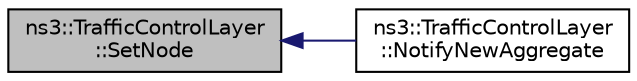 digraph "ns3::TrafficControlLayer::SetNode"
{
  edge [fontname="Helvetica",fontsize="10",labelfontname="Helvetica",labelfontsize="10"];
  node [fontname="Helvetica",fontsize="10",shape=record];
  rankdir="LR";
  Node1 [label="ns3::TrafficControlLayer\l::SetNode",height=0.2,width=0.4,color="black", fillcolor="grey75", style="filled", fontcolor="black"];
  Node1 -> Node2 [dir="back",color="midnightblue",fontsize="10",style="solid"];
  Node2 [label="ns3::TrafficControlLayer\l::NotifyNewAggregate",height=0.2,width=0.4,color="black", fillcolor="white", style="filled",URL="$d1/d25/classns3_1_1TrafficControlLayer.html#ad5d645b8add4a444261f6f263c4e4b11"];
}
